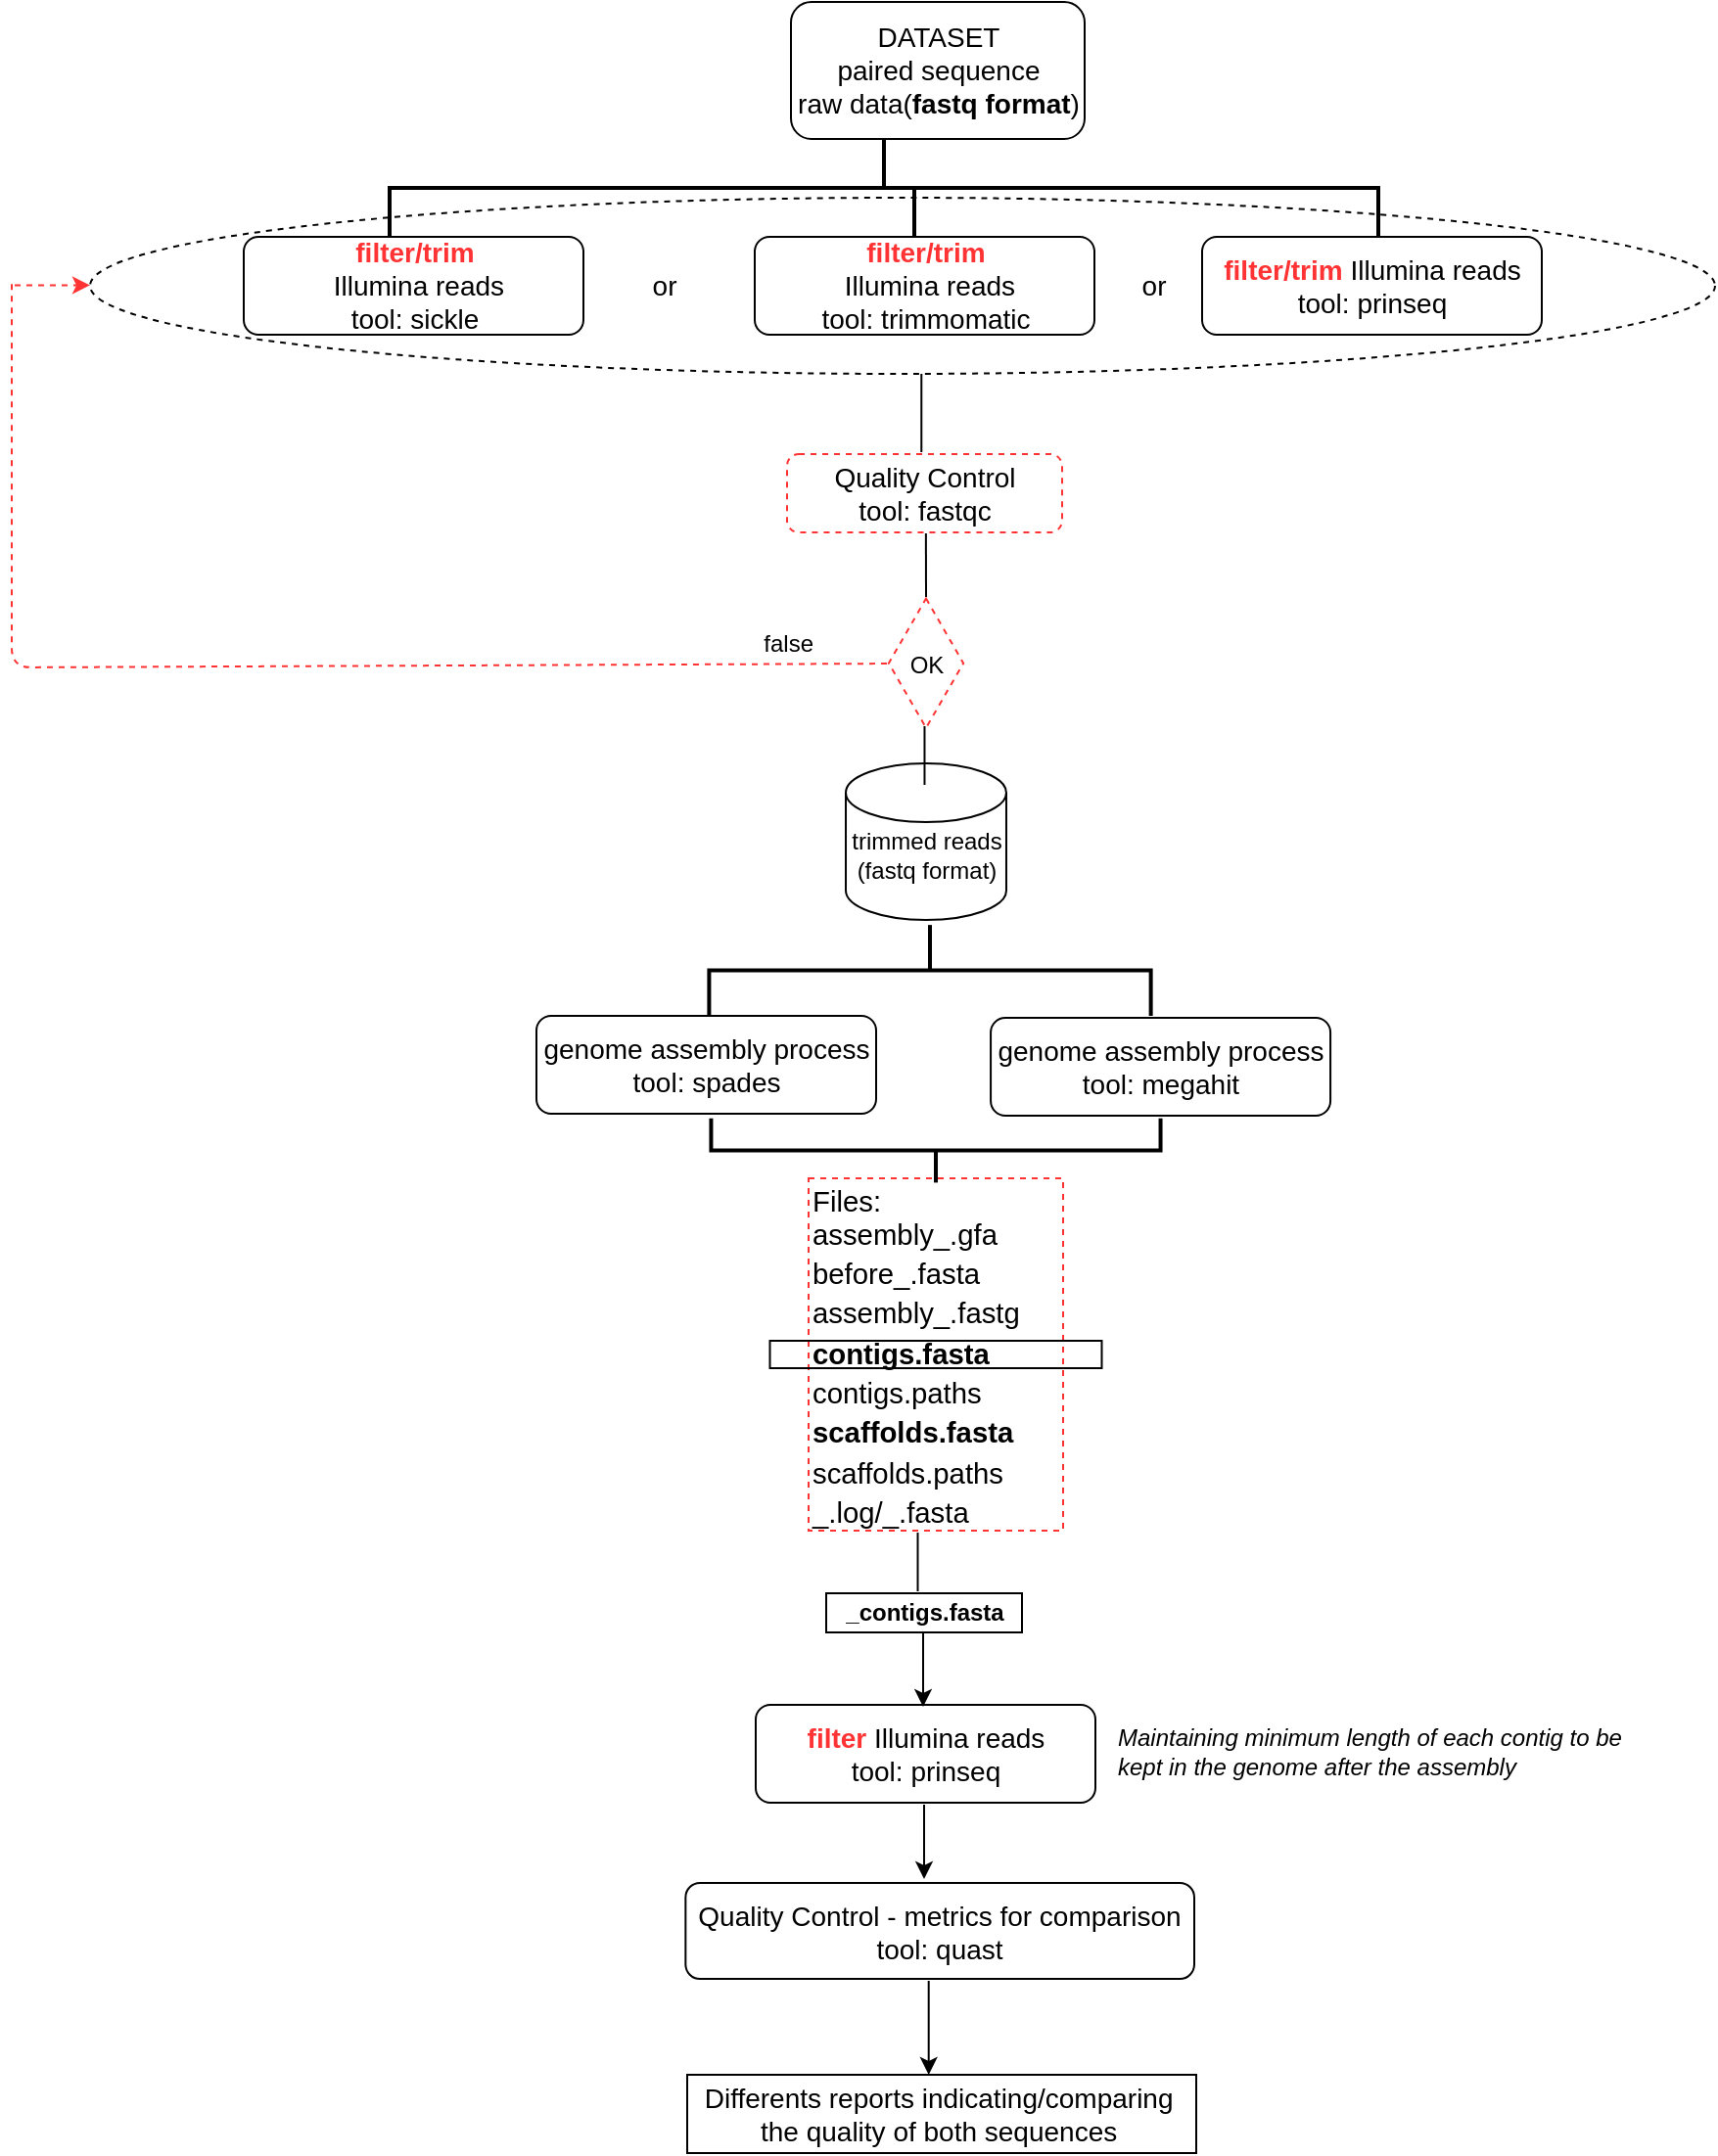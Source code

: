 <mxfile version="14.8.5" type="github"><diagram id="YcrrAhD9_RUjna5XoT5H" name="Page-1"><mxGraphModel dx="946" dy="646" grid="1" gridSize="10" guides="1" tooltips="1" connect="1" arrows="1" fold="1" page="1" pageScale="1" pageWidth="1654" pageHeight="2336" math="0" shadow="0"><root><mxCell id="0"/><mxCell id="1" parent="0"/><mxCell id="aNBMr-aelkQjtGKcPv_b-1" value="" style="rounded=1;whiteSpace=wrap;html=1;fillColor=none;" vertex="1" parent="1"><mxGeometry x="490" y="50" width="150" height="70" as="geometry"/></mxCell><mxCell id="aNBMr-aelkQjtGKcPv_b-2" value="&lt;font style=&quot;font-size: 14px&quot;&gt;DATASET&lt;br&gt;paired sequence&lt;br&gt;raw data(&lt;b&gt;fastq format&lt;/b&gt;)&lt;br&gt;&lt;/font&gt;" style="text;html=1;align=center;verticalAlign=middle;resizable=0;points=[];autosize=1;strokeColor=none;" vertex="1" parent="1"><mxGeometry x="485" y="60" width="160" height="50" as="geometry"/></mxCell><mxCell id="aNBMr-aelkQjtGKcPv_b-3" value="" style="strokeWidth=2;html=1;shape=mxgraph.flowchart.annotation_2;align=left;labelPosition=right;pointerEvents=1;fillColor=none;rotation=90;" vertex="1" parent="1"><mxGeometry x="512.5" y="-107.5" width="50" height="505" as="geometry"/></mxCell><mxCell id="aNBMr-aelkQjtGKcPv_b-4" value="" style="ellipse;whiteSpace=wrap;html=1;strokeColor=#000000;fillColor=none;dashed=1;" vertex="1" parent="1"><mxGeometry x="132" y="150" width="830" height="90" as="geometry"/></mxCell><mxCell id="aNBMr-aelkQjtGKcPv_b-5" value="&lt;font style=&quot;font-size: 14px&quot;&gt;&lt;b&gt;&lt;font color=&quot;#ff3333&quot;&gt;filter&lt;/font&gt;&lt;/b&gt;&lt;b&gt;&lt;font color=&quot;#ff3333&quot;&gt;/trim&lt;/font&gt;&lt;/b&gt;&lt;b&gt;&lt;font color=&quot;#ff3333&quot;&gt;&lt;br&gt;&lt;/font&gt;&lt;/b&gt;&amp;nbsp;Illumina reads&lt;br&gt;tool: sickle&lt;br&gt;&lt;/font&gt;" style="rounded=1;whiteSpace=wrap;html=1;fillColor=none;" vertex="1" parent="1"><mxGeometry x="210.5" y="170" width="173.5" height="50" as="geometry"/></mxCell><mxCell id="aNBMr-aelkQjtGKcPv_b-6" value="&lt;font style=&quot;font-size: 14px&quot;&gt;&lt;b&gt;&lt;font color=&quot;#ff3333&quot;&gt;filter&lt;/font&gt;&lt;/b&gt;&lt;b&gt;&lt;font color=&quot;#ff3333&quot;&gt;/trim&lt;/font&gt;&lt;/b&gt;&lt;b&gt;&lt;font color=&quot;#ff3333&quot;&gt;&lt;br&gt;&lt;/font&gt;&lt;/b&gt;&amp;nbsp;Illumina reads&lt;br&gt;tool: trimmomatic&lt;br&gt;&lt;/font&gt;" style="rounded=1;whiteSpace=wrap;html=1;fillColor=none;" vertex="1" parent="1"><mxGeometry x="471.5" y="170" width="173.5" height="50" as="geometry"/></mxCell><mxCell id="aNBMr-aelkQjtGKcPv_b-7" value="&lt;font style=&quot;font-size: 14px&quot;&gt;&lt;b&gt;&lt;font color=&quot;#ff3333&quot;&gt;filter/trim&lt;/font&gt;&lt;/b&gt;&amp;nbsp;Illumina reads&lt;br&gt;tool: prinseq&lt;br&gt;&lt;/font&gt;" style="rounded=1;whiteSpace=wrap;html=1;fillColor=none;" vertex="1" parent="1"><mxGeometry x="700" y="170" width="173.5" height="50" as="geometry"/></mxCell><mxCell id="aNBMr-aelkQjtGKcPv_b-9" value="" style="endArrow=none;html=1;strokeWidth=2;" edge="1" parent="1"><mxGeometry width="50" height="50" relative="1" as="geometry"><mxPoint x="553" y="170" as="sourcePoint"/><mxPoint x="553" y="146" as="targetPoint"/></mxGeometry></mxCell><mxCell id="aNBMr-aelkQjtGKcPv_b-10" value="&lt;font style=&quot;font-size: 14px&quot;&gt;or&lt;/font&gt;" style="text;html=1;align=center;verticalAlign=middle;resizable=0;points=[];autosize=1;strokeColor=none;" vertex="1" parent="1"><mxGeometry x="660" y="185" width="30" height="20" as="geometry"/></mxCell><mxCell id="aNBMr-aelkQjtGKcPv_b-11" value="&lt;font style=&quot;font-size: 14px&quot;&gt;or&lt;/font&gt;" style="text;html=1;align=center;verticalAlign=middle;resizable=0;points=[];autosize=1;strokeColor=none;" vertex="1" parent="1"><mxGeometry x="410" y="185" width="30" height="20" as="geometry"/></mxCell><mxCell id="aNBMr-aelkQjtGKcPv_b-12" value="&lt;font style=&quot;font-size: 14px&quot;&gt;Quality Control&lt;br&gt;tool: fastqc&lt;br&gt;&lt;/font&gt;" style="rounded=1;whiteSpace=wrap;html=1;fillColor=none;dashed=1;strokeColor=#FF3333;" vertex="1" parent="1"><mxGeometry x="488" y="281" width="140.5" height="40" as="geometry"/></mxCell><mxCell id="aNBMr-aelkQjtGKcPv_b-13" value="" style="endArrow=none;html=1;" edge="1" parent="1"><mxGeometry width="50" height="50" relative="1" as="geometry"><mxPoint x="556.64" y="280" as="sourcePoint"/><mxPoint x="556.64" y="240" as="targetPoint"/></mxGeometry></mxCell><mxCell id="aNBMr-aelkQjtGKcPv_b-14" value="" style="html=1;whiteSpace=wrap;aspect=fixed;shape=isoRectangle;fillColor=none;rotation=90;dashed=1;strokeColor=#FF3333;" vertex="1" parent="1"><mxGeometry x="525.97" y="368.005" width="66.07" height="39.64" as="geometry"/></mxCell><mxCell id="aNBMr-aelkQjtGKcPv_b-15" value="&lt;font style=&quot;font-size: 12px&quot;&gt;OK&lt;/font&gt;" style="text;html=1;align=center;verticalAlign=middle;resizable=0;points=[];autosize=1;strokeColor=none;" vertex="1" parent="1"><mxGeometry x="544.29" y="378.825" width="30" height="20" as="geometry"/></mxCell><mxCell id="aNBMr-aelkQjtGKcPv_b-16" value="" style="endArrow=none;html=1;exitX=0.503;exitY=1.005;exitDx=0;exitDy=0;exitPerimeter=0;strokeColor=#FF3333;dashed=1;" edge="1" parent="1" source="aNBMr-aelkQjtGKcPv_b-14"><mxGeometry width="50" height="50" relative="1" as="geometry"><mxPoint x="540" y="390" as="sourcePoint"/><mxPoint x="92" y="194.005" as="targetPoint"/><Array as="points"><mxPoint x="92" y="390"/></Array></mxGeometry></mxCell><mxCell id="aNBMr-aelkQjtGKcPv_b-17" value="" style="endArrow=classic;html=1;dashed=1;strokeColor=#FF3333;" edge="1" parent="1"><mxGeometry width="50" height="50" relative="1" as="geometry"><mxPoint x="93.5" y="194.715" as="sourcePoint"/><mxPoint x="132" y="194.715" as="targetPoint"/><Array as="points"/></mxGeometry></mxCell><mxCell id="aNBMr-aelkQjtGKcPv_b-18" value="false&amp;nbsp;" style="text;html=1;align=center;verticalAlign=middle;resizable=0;points=[];autosize=1;strokeColor=none;" vertex="1" parent="1"><mxGeometry x="470" y="368.005" width="40" height="20" as="geometry"/></mxCell><mxCell id="aNBMr-aelkQjtGKcPv_b-19" value="" style="endArrow=none;html=1;" edge="1" parent="1"><mxGeometry width="50" height="50" relative="1" as="geometry"><mxPoint x="559" y="354" as="sourcePoint"/><mxPoint x="558.93" y="321.5" as="targetPoint"/></mxGeometry></mxCell><mxCell id="aNBMr-aelkQjtGKcPv_b-20" value="" style="endArrow=none;html=1;" edge="1" parent="1"><mxGeometry width="50" height="50" relative="1" as="geometry"><mxPoint x="558.24" y="450" as="sourcePoint"/><mxPoint x="558.24" y="420" as="targetPoint"/></mxGeometry></mxCell><mxCell id="aNBMr-aelkQjtGKcPv_b-21" value="" style="shape=cylinder3;whiteSpace=wrap;html=1;boundedLbl=1;backgroundOutline=1;size=15;fillColor=none;" vertex="1" parent="1"><mxGeometry x="518.01" y="439" width="81.98" height="80" as="geometry"/></mxCell><mxCell id="aNBMr-aelkQjtGKcPv_b-22" value="trimmed reads&lt;br&gt;&lt;font style=&quot;font-size: 12px&quot;&gt;(fastq format)&lt;/font&gt;" style="text;html=1;align=center;verticalAlign=middle;resizable=0;points=[];autosize=1;strokeColor=none;" vertex="1" parent="1"><mxGeometry x="514.01" y="471" width="90" height="30" as="geometry"/></mxCell><mxCell id="aNBMr-aelkQjtGKcPv_b-24" value="&lt;font style=&quot;font-size: 14px&quot;&gt;genome assembly process&lt;br&gt;tool: spades&lt;br&gt;&lt;/font&gt;" style="rounded=1;whiteSpace=wrap;html=1;fillColor=none;" vertex="1" parent="1"><mxGeometry x="360" y="568" width="173.5" height="50" as="geometry"/></mxCell><mxCell id="aNBMr-aelkQjtGKcPv_b-25" value="&lt;font style=&quot;font-size: 14px&quot;&gt;genome assembly process&lt;br&gt;tool: megahit&lt;br&gt;&lt;/font&gt;" style="rounded=1;whiteSpace=wrap;html=1;fillColor=none;" vertex="1" parent="1"><mxGeometry x="592.04" y="569" width="173.5" height="50" as="geometry"/></mxCell><mxCell id="aNBMr-aelkQjtGKcPv_b-26" value="" style="strokeWidth=2;html=1;shape=mxgraph.flowchart.annotation_2;align=left;labelPosition=right;pointerEvents=1;fillColor=none;rotation=90;" vertex="1" parent="1"><mxGeometry x="537.76" y="432" width="46.5" height="225.62" as="geometry"/></mxCell><mxCell id="aNBMr-aelkQjtGKcPv_b-27" value="&lt;span style=&quot;background-color: transparent ; font-family: &amp;#34;arial&amp;#34; ; font-size: 11pt&quot;&gt;&lt;br&gt;&lt;br&gt;&lt;div&gt;&lt;span style=&quot;background-color: transparent ; font-size: 11pt&quot;&gt;Files:&lt;/span&gt;&lt;/div&gt;&lt;div&gt;&lt;span style=&quot;background-color: transparent ; font-size: 11pt&quot;&gt;assembly_.gfa&lt;/span&gt;&lt;/div&gt;&lt;/span&gt;&lt;font&gt;&lt;span id=&quot;docs-internal-guid-cc6428ca-7fff-5086-9745-b3cb8cfeb6d4&quot; style=&quot;font-size: 14px&quot;&gt;&lt;p dir=&quot;ltr&quot; style=&quot;line-height: 1.38 ; margin-top: 0pt ; margin-bottom: 0pt&quot;&gt;&lt;span style=&quot;font-size: 11pt ; font-family: &amp;#34;arial&amp;#34; ; background-color: transparent ; vertical-align: baseline&quot;&gt;before_.fasta&lt;/span&gt;&lt;/p&gt;&lt;p dir=&quot;ltr&quot; style=&quot;line-height: 1.38 ; margin-top: 0pt ; margin-bottom: 0pt&quot;&gt;&lt;span style=&quot;font-size: 11pt ; font-family: &amp;#34;arial&amp;#34; ; background-color: transparent ; vertical-align: baseline&quot;&gt;assembly_.fastg&lt;/span&gt;&lt;/p&gt;&lt;p dir=&quot;ltr&quot; style=&quot;line-height: 1.38 ; margin-top: 0pt ; margin-bottom: 0pt&quot;&gt;&lt;span style=&quot;background-color: transparent ; font-family: &amp;#34;arial&amp;#34; ; font-size: 11pt&quot;&gt;&lt;b&gt;contigs.fasta&lt;/b&gt;&lt;/span&gt;&lt;/p&gt;&lt;p dir=&quot;ltr&quot; style=&quot;line-height: 1.38 ; margin-top: 0pt ; margin-bottom: 0pt&quot;&gt;&lt;span style=&quot;background-color: transparent ; font-family: &amp;#34;arial&amp;#34; ; font-size: 11pt&quot;&gt;contigs.paths&lt;/span&gt;&lt;/p&gt;&lt;p dir=&quot;ltr&quot; style=&quot;line-height: 1.38 ; margin-top: 0pt ; margin-bottom: 0pt&quot;&gt;&lt;span style=&quot;background-color: transparent ; font-family: &amp;#34;arial&amp;#34; ; font-size: 11pt&quot;&gt;&lt;b&gt;scaffolds.fasta&lt;/b&gt;&lt;/span&gt;&lt;/p&gt;&lt;p dir=&quot;ltr&quot; style=&quot;line-height: 1.38 ; margin-top: 0pt ; margin-bottom: 0pt&quot;&gt;&lt;span style=&quot;background-color: transparent ; font-family: &amp;#34;arial&amp;#34; ; font-size: 11pt&quot;&gt;scaffolds.paths&lt;/span&gt;&lt;/p&gt;&lt;p dir=&quot;ltr&quot; style=&quot;line-height: 1.38 ; margin-top: 0pt ; margin-bottom: 0pt&quot;&gt;&lt;span style=&quot;background-color: transparent ; font-family: &amp;#34;arial&amp;#34; ; font-size: 11pt&quot;&gt;_.log/_.fasta&lt;/span&gt;&lt;/p&gt;&lt;/span&gt;&lt;div&gt;&lt;span style=&quot;font-size: 14px&quot;&gt;&lt;br&gt;&lt;/span&gt;&lt;/div&gt;&lt;br&gt;&lt;/font&gt;" style="rounded=0;whiteSpace=wrap;html=1;fillColor=none;align=left;strokeColor=#FF3333;dashed=1;" vertex="1" parent="1"><mxGeometry x="499" y="651" width="130" height="180" as="geometry"/></mxCell><mxCell id="aNBMr-aelkQjtGKcPv_b-28" value="" style="strokeWidth=2;html=1;shape=mxgraph.flowchart.annotation_2;align=left;labelPosition=right;pointerEvents=1;fillColor=none;rotation=-90;" vertex="1" parent="1"><mxGeometry x="547.59" y="522" width="32.81" height="229.56" as="geometry"/></mxCell><mxCell id="aNBMr-aelkQjtGKcPv_b-29" value="&lt;span style=&quot;text-align: left&quot;&gt;&lt;b&gt;_contigs.fasta&lt;/b&gt;&lt;/span&gt;" style="text;html=1;align=center;verticalAlign=middle;resizable=0;points=[];autosize=1;strokeColor=#000000;" vertex="1" parent="1"><mxGeometry x="508" y="863" width="100" height="20" as="geometry"/></mxCell><mxCell id="aNBMr-aelkQjtGKcPv_b-30" value="" style="endArrow=none;html=1;fontColor=#FF3333;strokeWidth=1;" edge="1" parent="1"><mxGeometry width="50" height="50" relative="1" as="geometry"><mxPoint x="554.76" y="862" as="sourcePoint"/><mxPoint x="554.76" y="832" as="targetPoint"/></mxGeometry></mxCell><mxCell id="aNBMr-aelkQjtGKcPv_b-31" value="" style="rounded=0;whiteSpace=wrap;html=1;fontColor=#FF3333;fillColor=none;" vertex="1" parent="1"><mxGeometry x="479.25" y="734" width="169.5" height="14" as="geometry"/></mxCell><mxCell id="aNBMr-aelkQjtGKcPv_b-33" value="&lt;font style=&quot;font-size: 14px&quot;&gt;Quality Control - metrics for comparison&lt;br&gt;tool: quast&lt;br&gt;&lt;/font&gt;" style="rounded=1;whiteSpace=wrap;html=1;fillColor=none;" vertex="1" parent="1"><mxGeometry x="436.17" y="1011" width="259.83" height="49" as="geometry"/></mxCell><mxCell id="aNBMr-aelkQjtGKcPv_b-34" value="" style="endArrow=classic;html=1;" edge="1" parent="1"><mxGeometry width="50" height="50" relative="1" as="geometry"><mxPoint x="557.5" y="883" as="sourcePoint"/><mxPoint x="557.5" y="921" as="targetPoint"/></mxGeometry></mxCell><mxCell id="aNBMr-aelkQjtGKcPv_b-37" value="&lt;font style=&quot;font-size: 14px&quot;&gt;&lt;b&gt;&lt;font color=&quot;#ff3333&quot;&gt;filter&lt;/font&gt;&lt;/b&gt; Illumina reads&lt;br&gt;tool: prinseq&lt;br&gt;&lt;/font&gt;" style="rounded=1;whiteSpace=wrap;html=1;fillColor=none;" vertex="1" parent="1"><mxGeometry x="472" y="920" width="173.5" height="50" as="geometry"/></mxCell><mxCell id="aNBMr-aelkQjtGKcPv_b-38" value="&lt;span id=&quot;docs-internal-guid-6b08e602-7fff-a12a-f092-556ab899f12a&quot;&gt;&lt;span style=&quot;font-family: &amp;#34;arial&amp;#34; ; color: rgb(0 , 0 , 0) ; background-color: transparent ; vertical-align: baseline&quot;&gt;&lt;i&gt;Maintaining minimum length of each contig to be &lt;br&gt;kept in the genome after the assembly&lt;/i&gt;&lt;/span&gt;&lt;/span&gt;" style="text;html=1;align=left;verticalAlign=middle;resizable=0;points=[];autosize=1;strokeColor=none;fontColor=#FF3333;" vertex="1" parent="1"><mxGeometry x="655" y="929" width="270" height="30" as="geometry"/></mxCell><mxCell id="aNBMr-aelkQjtGKcPv_b-40" value="" style="endArrow=classic;html=1;" edge="1" parent="1"><mxGeometry width="50" height="50" relative="1" as="geometry"><mxPoint x="558" y="971" as="sourcePoint"/><mxPoint x="558" y="1009" as="targetPoint"/></mxGeometry></mxCell><mxCell id="aNBMr-aelkQjtGKcPv_b-41" value="&lt;font style=&quot;font-size: 14px&quot;&gt;Differents reports indicating/comparing&amp;nbsp;&lt;br&gt;the quality of both sequences&amp;nbsp;&lt;br&gt;&lt;/font&gt;" style="text;html=1;align=center;verticalAlign=middle;resizable=0;points=[];autosize=1;strokeColor=#000000;" vertex="1" parent="1"><mxGeometry x="437" y="1109" width="260" height="40" as="geometry"/></mxCell><mxCell id="aNBMr-aelkQjtGKcPv_b-42" value="" style="endArrow=classic;html=1;" edge="1" parent="1"><mxGeometry width="50" height="50" relative="1" as="geometry"><mxPoint x="560.35" y="1061" as="sourcePoint"/><mxPoint x="560.35" y="1109" as="targetPoint"/></mxGeometry></mxCell></root></mxGraphModel></diagram></mxfile>